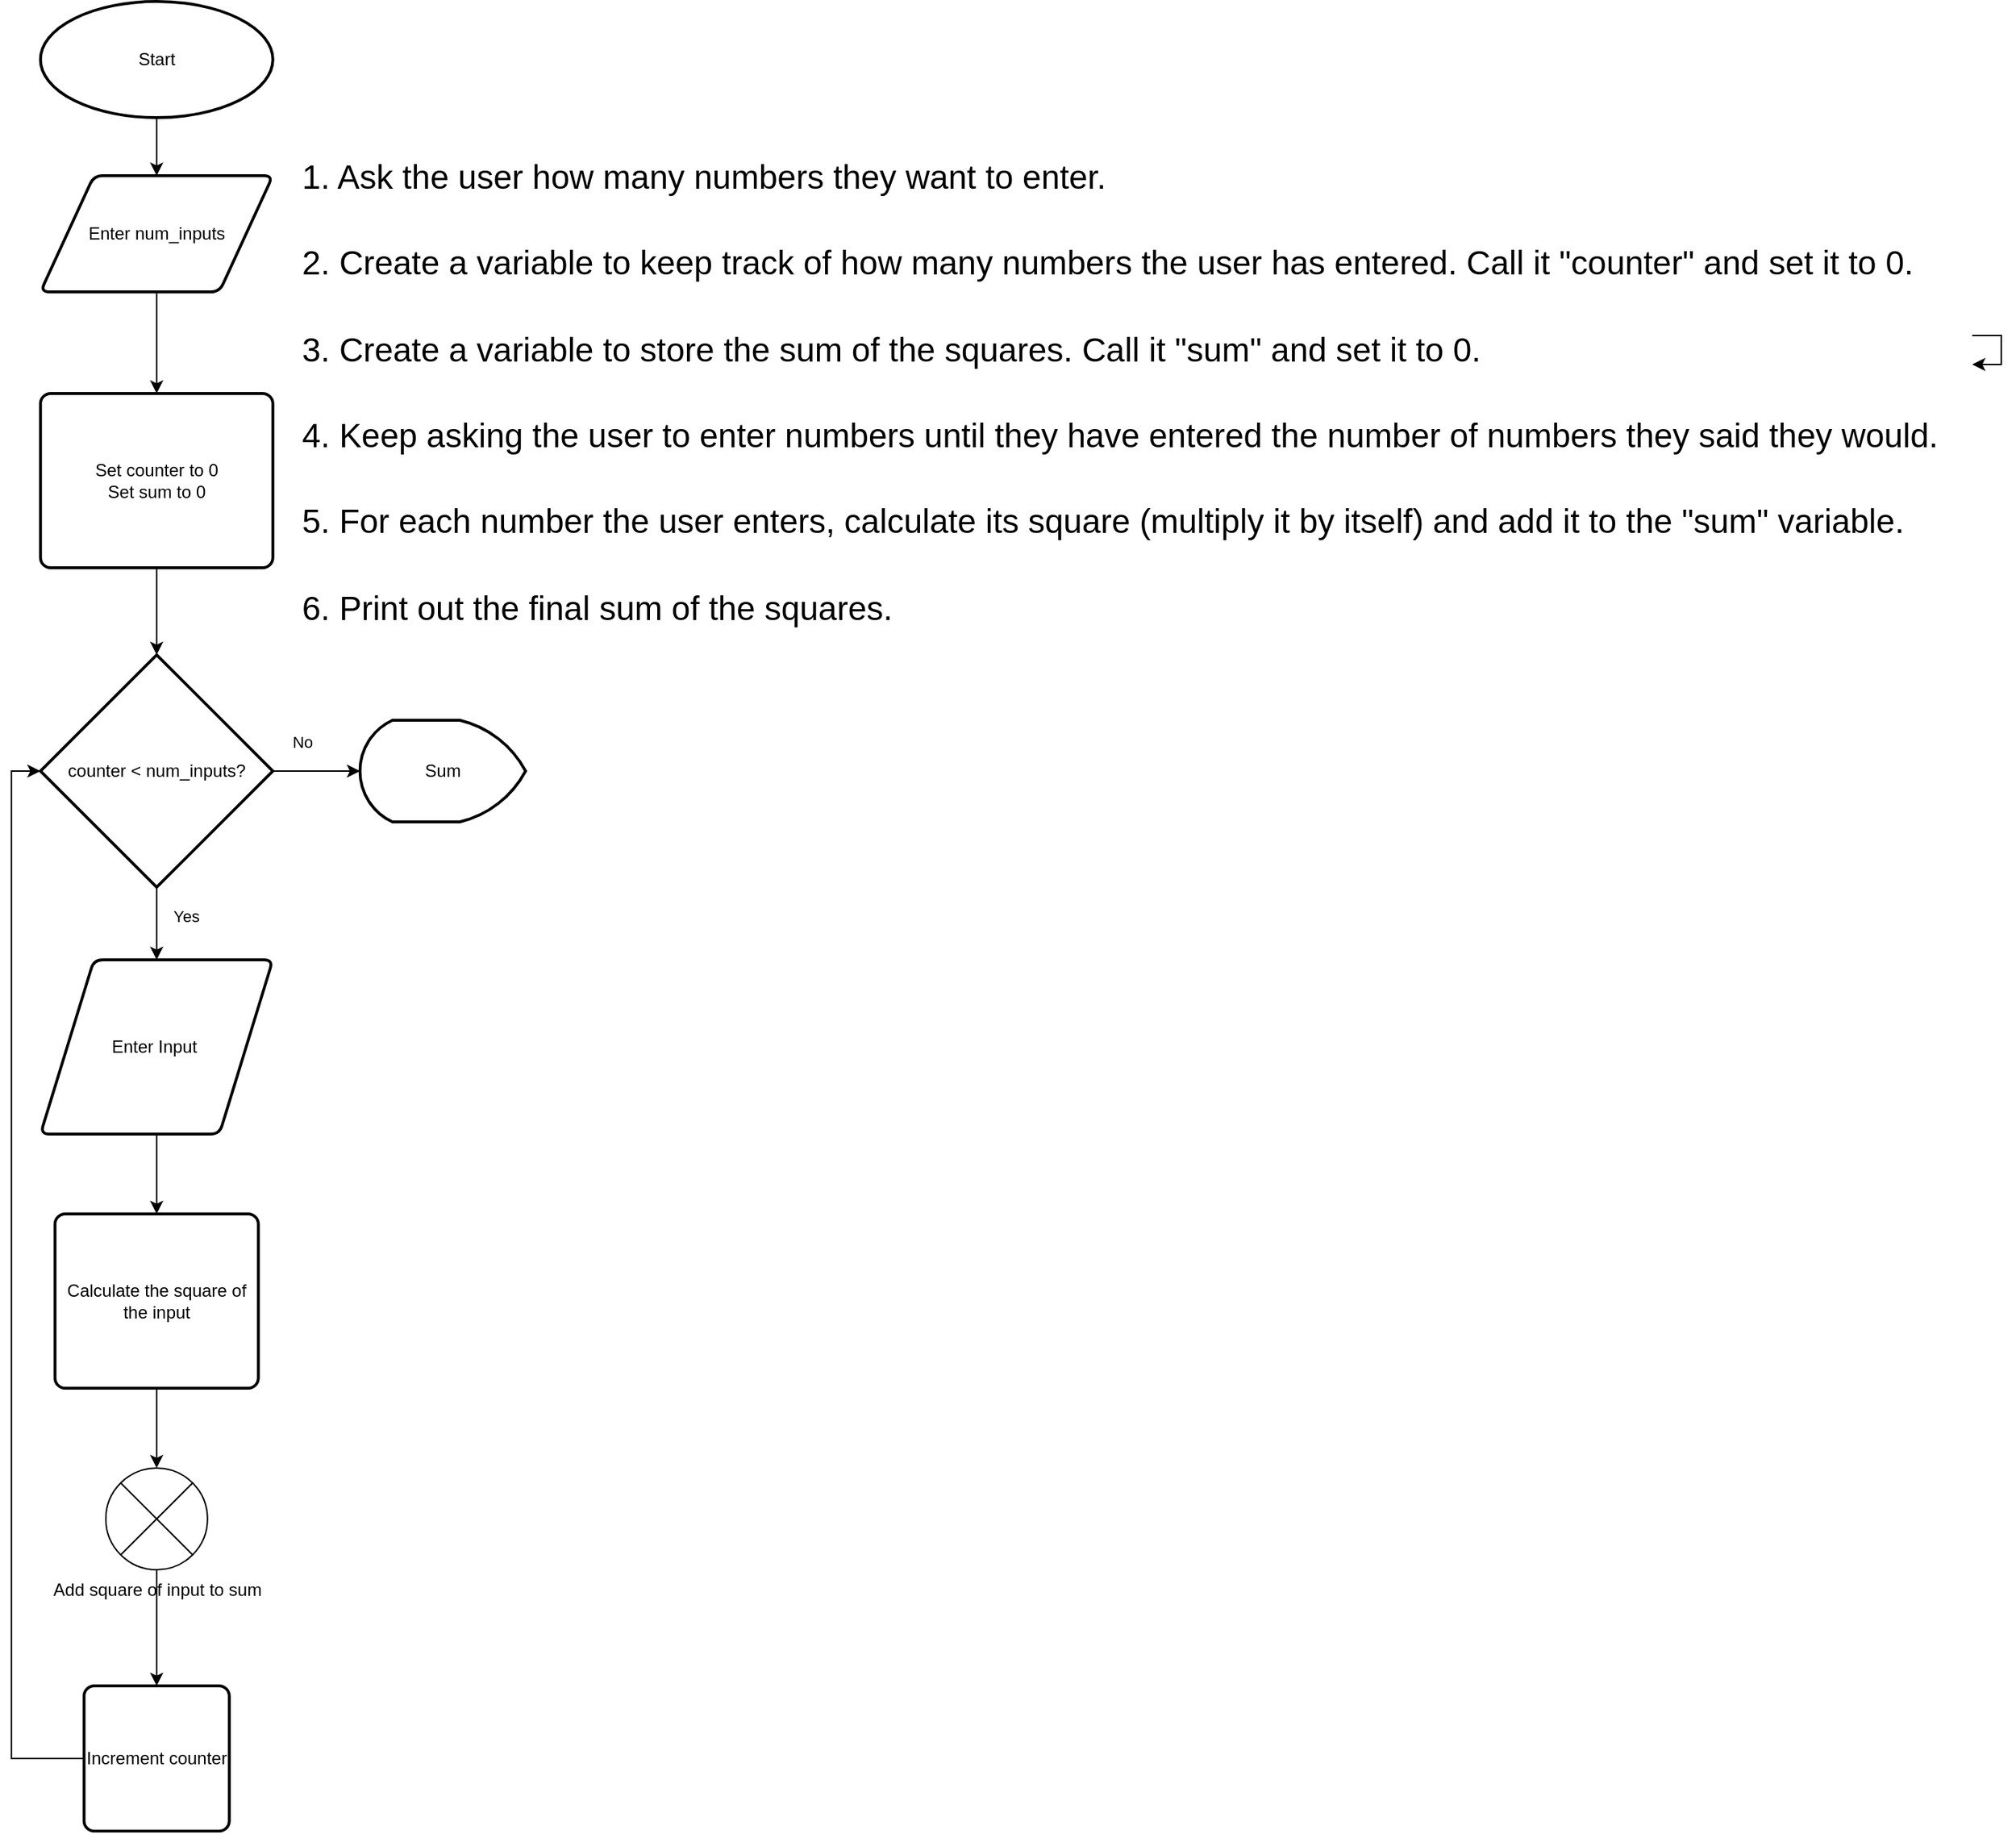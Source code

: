 <mxfile version="20.8.23" type="github">
  <diagram id="C5RBs43oDa-KdzZeNtuy" name="Page-1">
    <mxGraphModel dx="2269" dy="2449" grid="1" gridSize="10" guides="1" tooltips="1" connect="1" arrows="1" fold="1" page="1" pageScale="1" pageWidth="827" pageHeight="1169" math="0" shadow="0">
      <root>
        <mxCell id="WIyWlLk6GJQsqaUBKTNV-0" />
        <mxCell id="WIyWlLk6GJQsqaUBKTNV-1" parent="WIyWlLk6GJQsqaUBKTNV-0" />
        <mxCell id="xcYycrhQfplcxfx5c9l_-16" value="" style="edgeStyle=orthogonalEdgeStyle;rounded=0;orthogonalLoop=1;jettySize=auto;html=1;" parent="WIyWlLk6GJQsqaUBKTNV-1" source="xcYycrhQfplcxfx5c9l_-4" target="xcYycrhQfplcxfx5c9l_-15" edge="1">
          <mxGeometry relative="1" as="geometry" />
        </mxCell>
        <mxCell id="xcYycrhQfplcxfx5c9l_-4" value="Start" style="strokeWidth=2;html=1;shape=mxgraph.flowchart.start_1;whiteSpace=wrap;" parent="WIyWlLk6GJQsqaUBKTNV-1" vertex="1">
          <mxGeometry x="59.86" y="-250" width="160" height="80" as="geometry" />
        </mxCell>
        <mxCell id="xcYycrhQfplcxfx5c9l_-9" style="edgeStyle=orthogonalEdgeStyle;rounded=0;orthogonalLoop=1;jettySize=auto;html=1;entryX=0.5;entryY=0;entryDx=0;entryDy=0;entryPerimeter=0;" parent="WIyWlLk6GJQsqaUBKTNV-1" source="xcYycrhQfplcxfx5c9l_-5" target="xcYycrhQfplcxfx5c9l_-7" edge="1">
          <mxGeometry relative="1" as="geometry" />
        </mxCell>
        <mxCell id="xcYycrhQfplcxfx5c9l_-5" value="Set counter to 0&lt;br&gt;Set sum to 0" style="rounded=1;whiteSpace=wrap;html=1;absoluteArcSize=1;arcSize=14;strokeWidth=2;" parent="WIyWlLk6GJQsqaUBKTNV-1" vertex="1">
          <mxGeometry x="59.86" y="20" width="160" height="120" as="geometry" />
        </mxCell>
        <mxCell id="xcYycrhQfplcxfx5c9l_-11" value="Yes" style="edgeStyle=orthogonalEdgeStyle;rounded=0;orthogonalLoop=1;jettySize=auto;html=1;entryX=0.5;entryY=0;entryDx=0;entryDy=0;" parent="WIyWlLk6GJQsqaUBKTNV-1" source="xcYycrhQfplcxfx5c9l_-7" target="xcYycrhQfplcxfx5c9l_-10" edge="1">
          <mxGeometry x="-0.2" y="20" relative="1" as="geometry">
            <mxPoint as="offset" />
          </mxGeometry>
        </mxCell>
        <mxCell id="xcYycrhQfplcxfx5c9l_-21" value="No" style="edgeStyle=orthogonalEdgeStyle;rounded=0;orthogonalLoop=1;jettySize=auto;html=1;" parent="WIyWlLk6GJQsqaUBKTNV-1" source="xcYycrhQfplcxfx5c9l_-7" target="xcYycrhQfplcxfx5c9l_-20" edge="1">
          <mxGeometry x="-0.333" y="20" relative="1" as="geometry">
            <mxPoint as="offset" />
          </mxGeometry>
        </mxCell>
        <mxCell id="xcYycrhQfplcxfx5c9l_-7" value="counter &amp;lt; num_inputs?" style="strokeWidth=2;html=1;shape=mxgraph.flowchart.decision;whiteSpace=wrap;" parent="WIyWlLk6GJQsqaUBKTNV-1" vertex="1">
          <mxGeometry x="59.86" y="200" width="160" height="160" as="geometry" />
        </mxCell>
        <mxCell id="xcYycrhQfplcxfx5c9l_-13" style="edgeStyle=orthogonalEdgeStyle;rounded=0;orthogonalLoop=1;jettySize=auto;html=1;entryX=0.5;entryY=0;entryDx=0;entryDy=0;" parent="WIyWlLk6GJQsqaUBKTNV-1" source="xcYycrhQfplcxfx5c9l_-10" target="xcYycrhQfplcxfx5c9l_-12" edge="1">
          <mxGeometry relative="1" as="geometry" />
        </mxCell>
        <mxCell id="xcYycrhQfplcxfx5c9l_-10" value="Enter Input&amp;nbsp;" style="shape=parallelogram;html=1;strokeWidth=2;perimeter=parallelogramPerimeter;whiteSpace=wrap;rounded=1;arcSize=12;size=0.23;" parent="WIyWlLk6GJQsqaUBKTNV-1" vertex="1">
          <mxGeometry x="59.86" y="410" width="160" height="120" as="geometry" />
        </mxCell>
        <mxCell id="xcYycrhQfplcxfx5c9l_-23" value="" style="edgeStyle=orthogonalEdgeStyle;rounded=0;orthogonalLoop=1;jettySize=auto;html=1;" parent="WIyWlLk6GJQsqaUBKTNV-1" source="xcYycrhQfplcxfx5c9l_-12" target="xcYycrhQfplcxfx5c9l_-22" edge="1">
          <mxGeometry relative="1" as="geometry" />
        </mxCell>
        <mxCell id="xcYycrhQfplcxfx5c9l_-12" value="Calculate the square of the input" style="rounded=1;whiteSpace=wrap;html=1;absoluteArcSize=1;arcSize=14;strokeWidth=2;" parent="WIyWlLk6GJQsqaUBKTNV-1" vertex="1">
          <mxGeometry x="69.86" y="585" width="140" height="120" as="geometry" />
        </mxCell>
        <mxCell id="xcYycrhQfplcxfx5c9l_-17" value="" style="edgeStyle=orthogonalEdgeStyle;rounded=0;orthogonalLoop=1;jettySize=auto;html=1;" parent="WIyWlLk6GJQsqaUBKTNV-1" source="xcYycrhQfplcxfx5c9l_-15" target="xcYycrhQfplcxfx5c9l_-5" edge="1">
          <mxGeometry relative="1" as="geometry" />
        </mxCell>
        <mxCell id="xcYycrhQfplcxfx5c9l_-15" value="Enter num_inputs" style="shape=parallelogram;html=1;strokeWidth=2;perimeter=parallelogramPerimeter;whiteSpace=wrap;rounded=1;arcSize=12;size=0.23;" parent="WIyWlLk6GJQsqaUBKTNV-1" vertex="1">
          <mxGeometry x="59.86" y="-130" width="160" height="80" as="geometry" />
        </mxCell>
        <mxCell id="xcYycrhQfplcxfx5c9l_-20" value="Sum" style="strokeWidth=2;html=1;shape=mxgraph.flowchart.display;whiteSpace=wrap;direction=west;" parent="WIyWlLk6GJQsqaUBKTNV-1" vertex="1">
          <mxGeometry x="279.86" y="245" width="114" height="70" as="geometry" />
        </mxCell>
        <mxCell id="xcYycrhQfplcxfx5c9l_-25" value="" style="edgeStyle=orthogonalEdgeStyle;rounded=0;orthogonalLoop=1;jettySize=auto;html=1;" parent="WIyWlLk6GJQsqaUBKTNV-1" source="xcYycrhQfplcxfx5c9l_-22" target="xcYycrhQfplcxfx5c9l_-24" edge="1">
          <mxGeometry relative="1" as="geometry" />
        </mxCell>
        <mxCell id="xcYycrhQfplcxfx5c9l_-22" value="Add square of input to sum" style="verticalLabelPosition=bottom;verticalAlign=top;html=1;shape=mxgraph.flowchart.or;" parent="WIyWlLk6GJQsqaUBKTNV-1" vertex="1">
          <mxGeometry x="104.86" y="760" width="70" height="70" as="geometry" />
        </mxCell>
        <mxCell id="xcYycrhQfplcxfx5c9l_-26" style="edgeStyle=orthogonalEdgeStyle;rounded=0;orthogonalLoop=1;jettySize=auto;html=1;entryX=0;entryY=0.5;entryDx=0;entryDy=0;entryPerimeter=0;" parent="WIyWlLk6GJQsqaUBKTNV-1" source="xcYycrhQfplcxfx5c9l_-24" target="xcYycrhQfplcxfx5c9l_-7" edge="1">
          <mxGeometry relative="1" as="geometry">
            <Array as="points">
              <mxPoint x="39.86" y="960" />
              <mxPoint x="39.86" y="280" />
            </Array>
          </mxGeometry>
        </mxCell>
        <mxCell id="xcYycrhQfplcxfx5c9l_-24" value="Increment counter" style="rounded=1;whiteSpace=wrap;html=1;absoluteArcSize=1;arcSize=14;strokeWidth=2;" parent="WIyWlLk6GJQsqaUBKTNV-1" vertex="1">
          <mxGeometry x="89.86" y="910" width="100" height="100" as="geometry" />
        </mxCell>
        <mxCell id="xcYycrhQfplcxfx5c9l_-27" value="&lt;ul style=&quot;margin-top: 0px; margin-bottom: 0px; padding-inline-start: 48px; font-size: 23px;&quot;&gt;&lt;li aria-level=&quot;1&quot; style=&quot;list-style-type: none; font-family: Arial; background-color: transparent; font-variant-numeric: normal; font-variant-east-asian: normal; vertical-align: baseline;&quot; dir=&quot;ltr&quot;&gt;&lt;p role=&quot;presentation&quot; style=&quot;line-height: 1.38; margin-top: 0pt; margin-bottom: 0pt;&quot; dir=&quot;ltr&quot;&gt;&lt;font style=&quot;font-size: 23px;&quot;&gt;&lt;br&gt;&lt;/font&gt;&lt;/p&gt;&lt;/li&gt;&lt;li aria-level=&quot;1&quot; style=&quot;list-style-type: none; font-family: Arial; background-color: transparent; font-variant-numeric: normal; font-variant-east-asian: normal; vertical-align: baseline;&quot; dir=&quot;ltr&quot;&gt;&lt;font style=&quot;font-size: 23px;&quot;&gt;&lt;br&gt;&lt;/font&gt;&lt;/li&gt;&lt;li aria-level=&quot;1&quot; style=&quot;list-style-type: none; font-family: Arial; background-color: transparent; font-variant-numeric: normal; font-variant-east-asian: normal; vertical-align: baseline;&quot; dir=&quot;ltr&quot;&gt;&lt;p role=&quot;presentation&quot; style=&quot;line-height:1.38;margin-top:0pt;margin-bottom:0pt;&quot; dir=&quot;ltr&quot;&gt;&lt;span style=&quot;background-color: transparent; font-variant-numeric: normal; font-variant-east-asian: normal; vertical-align: baseline;&quot;&gt;&lt;font style=&quot;font-size: 23px;&quot;&gt;1. Ask the user how many numbers they want to enter.&lt;/font&gt;&lt;/span&gt;&lt;/p&gt;&lt;/li&gt;&lt;li aria-level=&quot;1&quot; style=&quot;list-style-type: none; font-family: Arial; background-color: transparent; font-variant-numeric: normal; font-variant-east-asian: normal; vertical-align: baseline;&quot; dir=&quot;ltr&quot;&gt;&lt;font style=&quot;font-size: 23px;&quot;&gt;&lt;br&gt;&lt;/font&gt;&lt;/li&gt;&lt;li aria-level=&quot;1&quot; style=&quot;list-style-type: none; font-family: Arial; background-color: transparent; font-variant-numeric: normal; font-variant-east-asian: normal; vertical-align: baseline;&quot; dir=&quot;ltr&quot;&gt;&lt;p role=&quot;presentation&quot; style=&quot;line-height:1.38;margin-top:0pt;margin-bottom:0pt;&quot; dir=&quot;ltr&quot;&gt;&lt;span style=&quot;background-color: transparent; font-variant-numeric: normal; font-variant-east-asian: normal; vertical-align: baseline;&quot;&gt;&lt;font style=&quot;font-size: 23px;&quot;&gt;2. Create a variable to keep track of how many numbers the user has entered. Call it &quot;counter&quot; and set it to 0.&lt;/font&gt;&lt;/span&gt;&lt;/p&gt;&lt;/li&gt;&lt;li aria-level=&quot;1&quot; style=&quot;list-style-type: none; font-family: Arial; background-color: transparent; font-variant-numeric: normal; font-variant-east-asian: normal; vertical-align: baseline;&quot; dir=&quot;ltr&quot;&gt;&lt;font style=&quot;font-size: 23px;&quot;&gt;&lt;br&gt;&lt;/font&gt;&lt;/li&gt;&lt;li aria-level=&quot;1&quot; style=&quot;list-style-type: none; font-family: Arial; background-color: transparent; font-variant-numeric: normal; font-variant-east-asian: normal; vertical-align: baseline;&quot; dir=&quot;ltr&quot;&gt;&lt;p role=&quot;presentation&quot; style=&quot;line-height:1.38;margin-top:0pt;margin-bottom:0pt;&quot; dir=&quot;ltr&quot;&gt;&lt;span style=&quot;background-color: transparent; font-variant-numeric: normal; font-variant-east-asian: normal; vertical-align: baseline;&quot;&gt;&lt;font style=&quot;font-size: 23px;&quot;&gt;3. Create a variable to store the sum of the squares. Call it &quot;sum&quot; and set it to 0.&lt;/font&gt;&lt;/span&gt;&lt;/p&gt;&lt;/li&gt;&lt;li aria-level=&quot;1&quot; style=&quot;list-style-type: none; font-family: Arial; background-color: transparent; font-variant-numeric: normal; font-variant-east-asian: normal; vertical-align: baseline;&quot; dir=&quot;ltr&quot;&gt;&lt;font style=&quot;font-size: 23px;&quot;&gt;&lt;br&gt;&lt;/font&gt;&lt;/li&gt;&lt;li aria-level=&quot;1&quot; style=&quot;list-style-type: none; font-family: Arial; background-color: transparent; font-variant-numeric: normal; font-variant-east-asian: normal; vertical-align: baseline;&quot; dir=&quot;ltr&quot;&gt;&lt;p role=&quot;presentation&quot; style=&quot;line-height:1.38;margin-top:0pt;margin-bottom:0pt;&quot; dir=&quot;ltr&quot;&gt;&lt;span style=&quot;background-color: transparent; font-variant-numeric: normal; font-variant-east-asian: normal; vertical-align: baseline;&quot;&gt;&lt;font style=&quot;font-size: 23px;&quot;&gt;4. Keep asking the user to enter numbers until they have entered the number of numbers they said they would.&lt;/font&gt;&lt;/span&gt;&lt;/p&gt;&lt;/li&gt;&lt;li aria-level=&quot;1&quot; style=&quot;list-style-type: none; font-family: Arial; background-color: transparent; font-variant-numeric: normal; font-variant-east-asian: normal; vertical-align: baseline;&quot; dir=&quot;ltr&quot;&gt;&lt;font style=&quot;font-size: 23px;&quot;&gt;&lt;br&gt;&lt;/font&gt;&lt;/li&gt;&lt;li aria-level=&quot;1&quot; style=&quot;list-style-type: none; font-family: Arial; background-color: transparent; font-variant-numeric: normal; font-variant-east-asian: normal; vertical-align: baseline;&quot; dir=&quot;ltr&quot;&gt;&lt;p role=&quot;presentation&quot; style=&quot;line-height:1.38;margin-top:0pt;margin-bottom:0pt;&quot; dir=&quot;ltr&quot;&gt;&lt;span style=&quot;background-color: transparent; font-variant-numeric: normal; font-variant-east-asian: normal; vertical-align: baseline;&quot;&gt;&lt;font style=&quot;font-size: 23px;&quot;&gt;5. For each number the user enters, calculate its square (multiply it by itself) and add it to the &quot;sum&quot; variable.&lt;/font&gt;&lt;/span&gt;&lt;/p&gt;&lt;/li&gt;&lt;li aria-level=&quot;1&quot; style=&quot;list-style-type: none; font-family: Arial; background-color: transparent; font-variant-numeric: normal; font-variant-east-asian: normal; vertical-align: baseline;&quot; dir=&quot;ltr&quot;&gt;&lt;font style=&quot;font-size: 23px;&quot;&gt;&lt;br&gt;&lt;/font&gt;&lt;/li&gt;&lt;li aria-level=&quot;1&quot; style=&quot;list-style-type: none; font-family: Arial; background-color: transparent; font-variant-numeric: normal; font-variant-east-asian: normal; vertical-align: baseline;&quot; dir=&quot;ltr&quot;&gt;&lt;p role=&quot;presentation&quot; style=&quot;line-height:1.38;margin-top:0pt;margin-bottom:0pt;&quot; dir=&quot;ltr&quot;&gt;&lt;span style=&quot;background-color: transparent; font-variant-numeric: normal; font-variant-east-asian: normal; vertical-align: baseline;&quot;&gt;&lt;font style=&quot;font-size: 23px;&quot;&gt;6. Print out the final sum of the squares.&lt;/font&gt;&lt;/span&gt;&lt;/p&gt;&lt;/li&gt;&lt;/ul&gt;&lt;font style=&quot;font-size: 23px;&quot;&gt;&lt;span id=&quot;docs-internal-guid-438e468e-7fff-baf5-cbec-69b474371c2d&quot;&gt;&lt;/span&gt;&lt;/font&gt;" style="text;html=1;align=left;verticalAlign=middle;resizable=0;points=[];autosize=1;strokeColor=none;fillColor=none;" parent="WIyWlLk6GJQsqaUBKTNV-1" vertex="1">
          <mxGeometry x="189.86" y="-210" width="1200" height="400" as="geometry" />
        </mxCell>
        <mxCell id="qFgjj9o56tAsjimmY5Hg-0" style="edgeStyle=orthogonalEdgeStyle;rounded=0;orthogonalLoop=1;jettySize=auto;html=1;" edge="1" parent="WIyWlLk6GJQsqaUBKTNV-1" source="xcYycrhQfplcxfx5c9l_-27" target="xcYycrhQfplcxfx5c9l_-27">
          <mxGeometry relative="1" as="geometry" />
        </mxCell>
      </root>
    </mxGraphModel>
  </diagram>
</mxfile>
